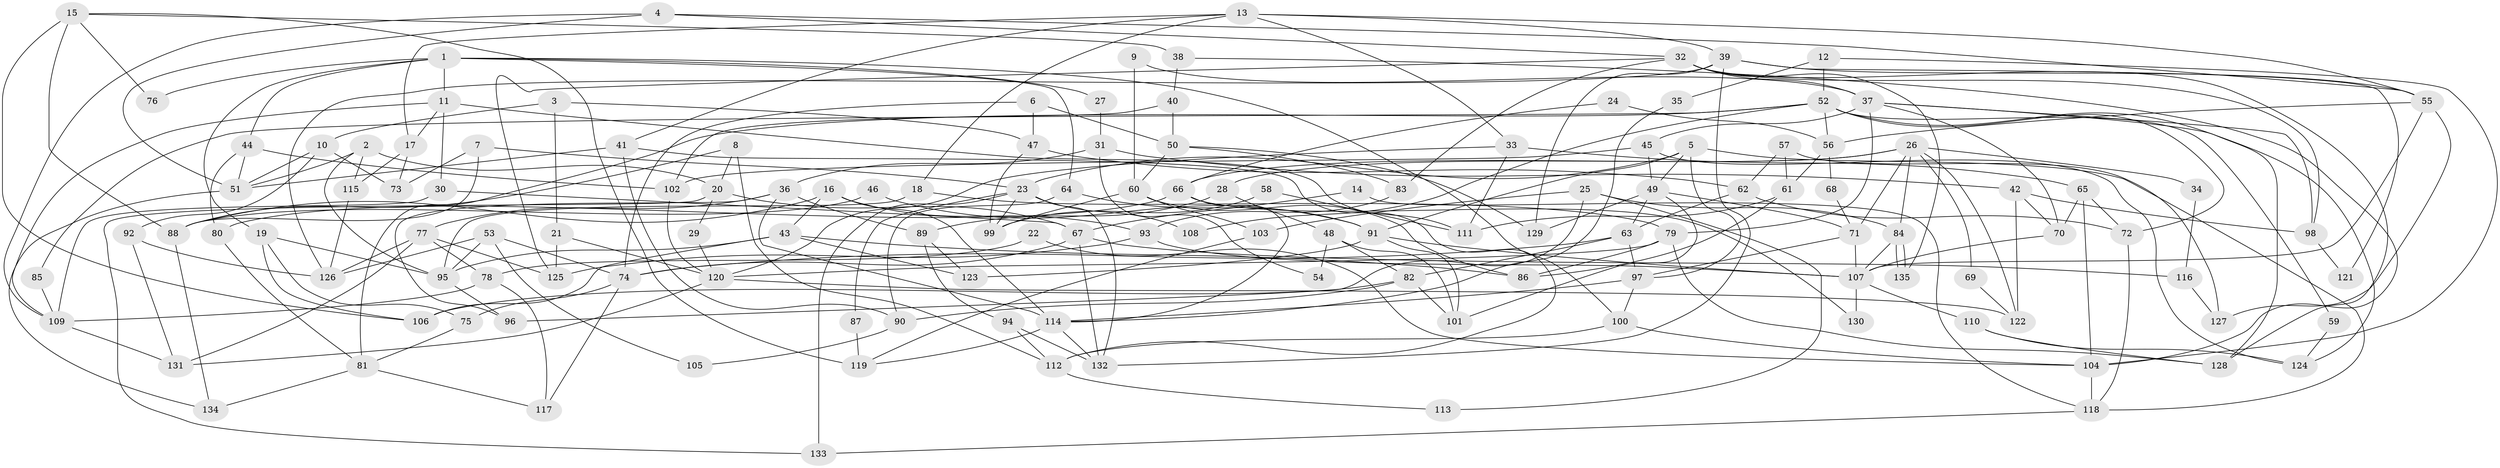 // coarse degree distribution, {10: 0.011363636363636364, 4: 0.2159090909090909, 3: 0.10227272727272728, 9: 0.056818181818181816, 5: 0.125, 8: 0.09090909090909091, 2: 0.17045454545454544, 6: 0.10227272727272728, 7: 0.125}
// Generated by graph-tools (version 1.1) at 2025/24/03/03/25 07:24:00]
// undirected, 135 vertices, 270 edges
graph export_dot {
graph [start="1"]
  node [color=gray90,style=filled];
  1;
  2;
  3;
  4;
  5;
  6;
  7;
  8;
  9;
  10;
  11;
  12;
  13;
  14;
  15;
  16;
  17;
  18;
  19;
  20;
  21;
  22;
  23;
  24;
  25;
  26;
  27;
  28;
  29;
  30;
  31;
  32;
  33;
  34;
  35;
  36;
  37;
  38;
  39;
  40;
  41;
  42;
  43;
  44;
  45;
  46;
  47;
  48;
  49;
  50;
  51;
  52;
  53;
  54;
  55;
  56;
  57;
  58;
  59;
  60;
  61;
  62;
  63;
  64;
  65;
  66;
  67;
  68;
  69;
  70;
  71;
  72;
  73;
  74;
  75;
  76;
  77;
  78;
  79;
  80;
  81;
  82;
  83;
  84;
  85;
  86;
  87;
  88;
  89;
  90;
  91;
  92;
  93;
  94;
  95;
  96;
  97;
  98;
  99;
  100;
  101;
  102;
  103;
  104;
  105;
  106;
  107;
  108;
  109;
  110;
  111;
  112;
  113;
  114;
  115;
  116;
  117;
  118;
  119;
  120;
  121;
  122;
  123;
  124;
  125;
  126;
  127;
  128;
  129;
  130;
  131;
  132;
  133;
  134;
  135;
  1 -- 64;
  1 -- 19;
  1 -- 11;
  1 -- 27;
  1 -- 44;
  1 -- 76;
  1 -- 100;
  2 -- 51;
  2 -- 20;
  2 -- 95;
  2 -- 115;
  3 -- 10;
  3 -- 21;
  3 -- 47;
  4 -- 55;
  4 -- 109;
  4 -- 32;
  4 -- 51;
  5 -- 49;
  5 -- 97;
  5 -- 23;
  5 -- 91;
  5 -- 118;
  6 -- 74;
  6 -- 47;
  6 -- 50;
  7 -- 23;
  7 -- 88;
  7 -- 73;
  8 -- 112;
  8 -- 20;
  8 -- 88;
  9 -- 37;
  9 -- 60;
  10 -- 73;
  10 -- 92;
  10 -- 51;
  11 -- 109;
  11 -- 17;
  11 -- 30;
  11 -- 111;
  12 -- 104;
  12 -- 52;
  12 -- 35;
  13 -- 39;
  13 -- 55;
  13 -- 17;
  13 -- 18;
  13 -- 33;
  13 -- 41;
  14 -- 67;
  14 -- 118;
  15 -- 88;
  15 -- 106;
  15 -- 38;
  15 -- 76;
  15 -- 119;
  16 -- 43;
  16 -- 88;
  16 -- 93;
  16 -- 114;
  17 -- 73;
  17 -- 115;
  18 -- 79;
  18 -- 95;
  19 -- 95;
  19 -- 106;
  19 -- 75;
  20 -- 67;
  20 -- 133;
  20 -- 29;
  21 -- 120;
  21 -- 125;
  22 -- 104;
  22 -- 78;
  23 -- 132;
  23 -- 87;
  23 -- 99;
  23 -- 108;
  23 -- 133;
  24 -- 56;
  24 -- 66;
  25 -- 84;
  25 -- 96;
  25 -- 103;
  25 -- 113;
  26 -- 84;
  26 -- 28;
  26 -- 34;
  26 -- 66;
  26 -- 69;
  26 -- 71;
  26 -- 122;
  27 -- 31;
  28 -- 89;
  28 -- 48;
  29 -- 120;
  30 -- 67;
  30 -- 109;
  31 -- 36;
  31 -- 42;
  31 -- 54;
  32 -- 37;
  32 -- 83;
  32 -- 98;
  32 -- 125;
  32 -- 128;
  32 -- 135;
  33 -- 120;
  33 -- 65;
  33 -- 111;
  34 -- 116;
  35 -- 114;
  36 -- 89;
  36 -- 114;
  36 -- 77;
  36 -- 96;
  37 -- 98;
  37 -- 45;
  37 -- 70;
  37 -- 79;
  37 -- 128;
  38 -- 104;
  38 -- 40;
  39 -- 55;
  39 -- 129;
  39 -- 121;
  39 -- 126;
  39 -- 132;
  40 -- 50;
  40 -- 102;
  41 -- 51;
  41 -- 90;
  41 -- 112;
  42 -- 122;
  42 -- 70;
  42 -- 98;
  43 -- 86;
  43 -- 95;
  43 -- 106;
  43 -- 123;
  44 -- 51;
  44 -- 80;
  44 -- 102;
  45 -- 49;
  45 -- 102;
  45 -- 124;
  46 -- 88;
  46 -- 91;
  47 -- 99;
  47 -- 62;
  48 -- 101;
  48 -- 82;
  48 -- 54;
  49 -- 63;
  49 -- 71;
  49 -- 101;
  49 -- 129;
  50 -- 83;
  50 -- 60;
  50 -- 129;
  51 -- 134;
  52 -- 81;
  52 -- 124;
  52 -- 56;
  52 -- 59;
  52 -- 72;
  52 -- 85;
  52 -- 108;
  53 -- 95;
  53 -- 126;
  53 -- 74;
  53 -- 105;
  55 -- 56;
  55 -- 107;
  55 -- 127;
  56 -- 61;
  56 -- 68;
  57 -- 61;
  57 -- 62;
  57 -- 127;
  58 -- 99;
  58 -- 111;
  59 -- 124;
  60 -- 103;
  60 -- 86;
  60 -- 99;
  61 -- 86;
  61 -- 111;
  62 -- 72;
  62 -- 63;
  63 -- 97;
  63 -- 74;
  63 -- 82;
  64 -- 90;
  64 -- 91;
  65 -- 72;
  65 -- 70;
  65 -- 104;
  66 -- 80;
  66 -- 114;
  66 -- 130;
  67 -- 74;
  67 -- 132;
  67 -- 116;
  68 -- 71;
  69 -- 122;
  70 -- 107;
  71 -- 107;
  71 -- 97;
  72 -- 118;
  74 -- 75;
  74 -- 117;
  75 -- 81;
  77 -- 126;
  77 -- 78;
  77 -- 125;
  77 -- 131;
  78 -- 109;
  78 -- 117;
  79 -- 128;
  79 -- 86;
  79 -- 120;
  80 -- 81;
  81 -- 117;
  81 -- 134;
  82 -- 101;
  82 -- 90;
  82 -- 106;
  83 -- 93;
  84 -- 135;
  84 -- 135;
  84 -- 107;
  85 -- 109;
  87 -- 119;
  88 -- 134;
  89 -- 123;
  89 -- 94;
  90 -- 105;
  91 -- 107;
  91 -- 101;
  91 -- 123;
  92 -- 126;
  92 -- 131;
  93 -- 125;
  93 -- 107;
  94 -- 112;
  94 -- 132;
  95 -- 96;
  97 -- 114;
  97 -- 100;
  98 -- 121;
  100 -- 104;
  100 -- 112;
  102 -- 120;
  103 -- 119;
  104 -- 118;
  107 -- 110;
  107 -- 130;
  109 -- 131;
  110 -- 128;
  110 -- 124;
  112 -- 113;
  114 -- 119;
  114 -- 132;
  115 -- 126;
  116 -- 127;
  118 -- 133;
  120 -- 122;
  120 -- 131;
}
